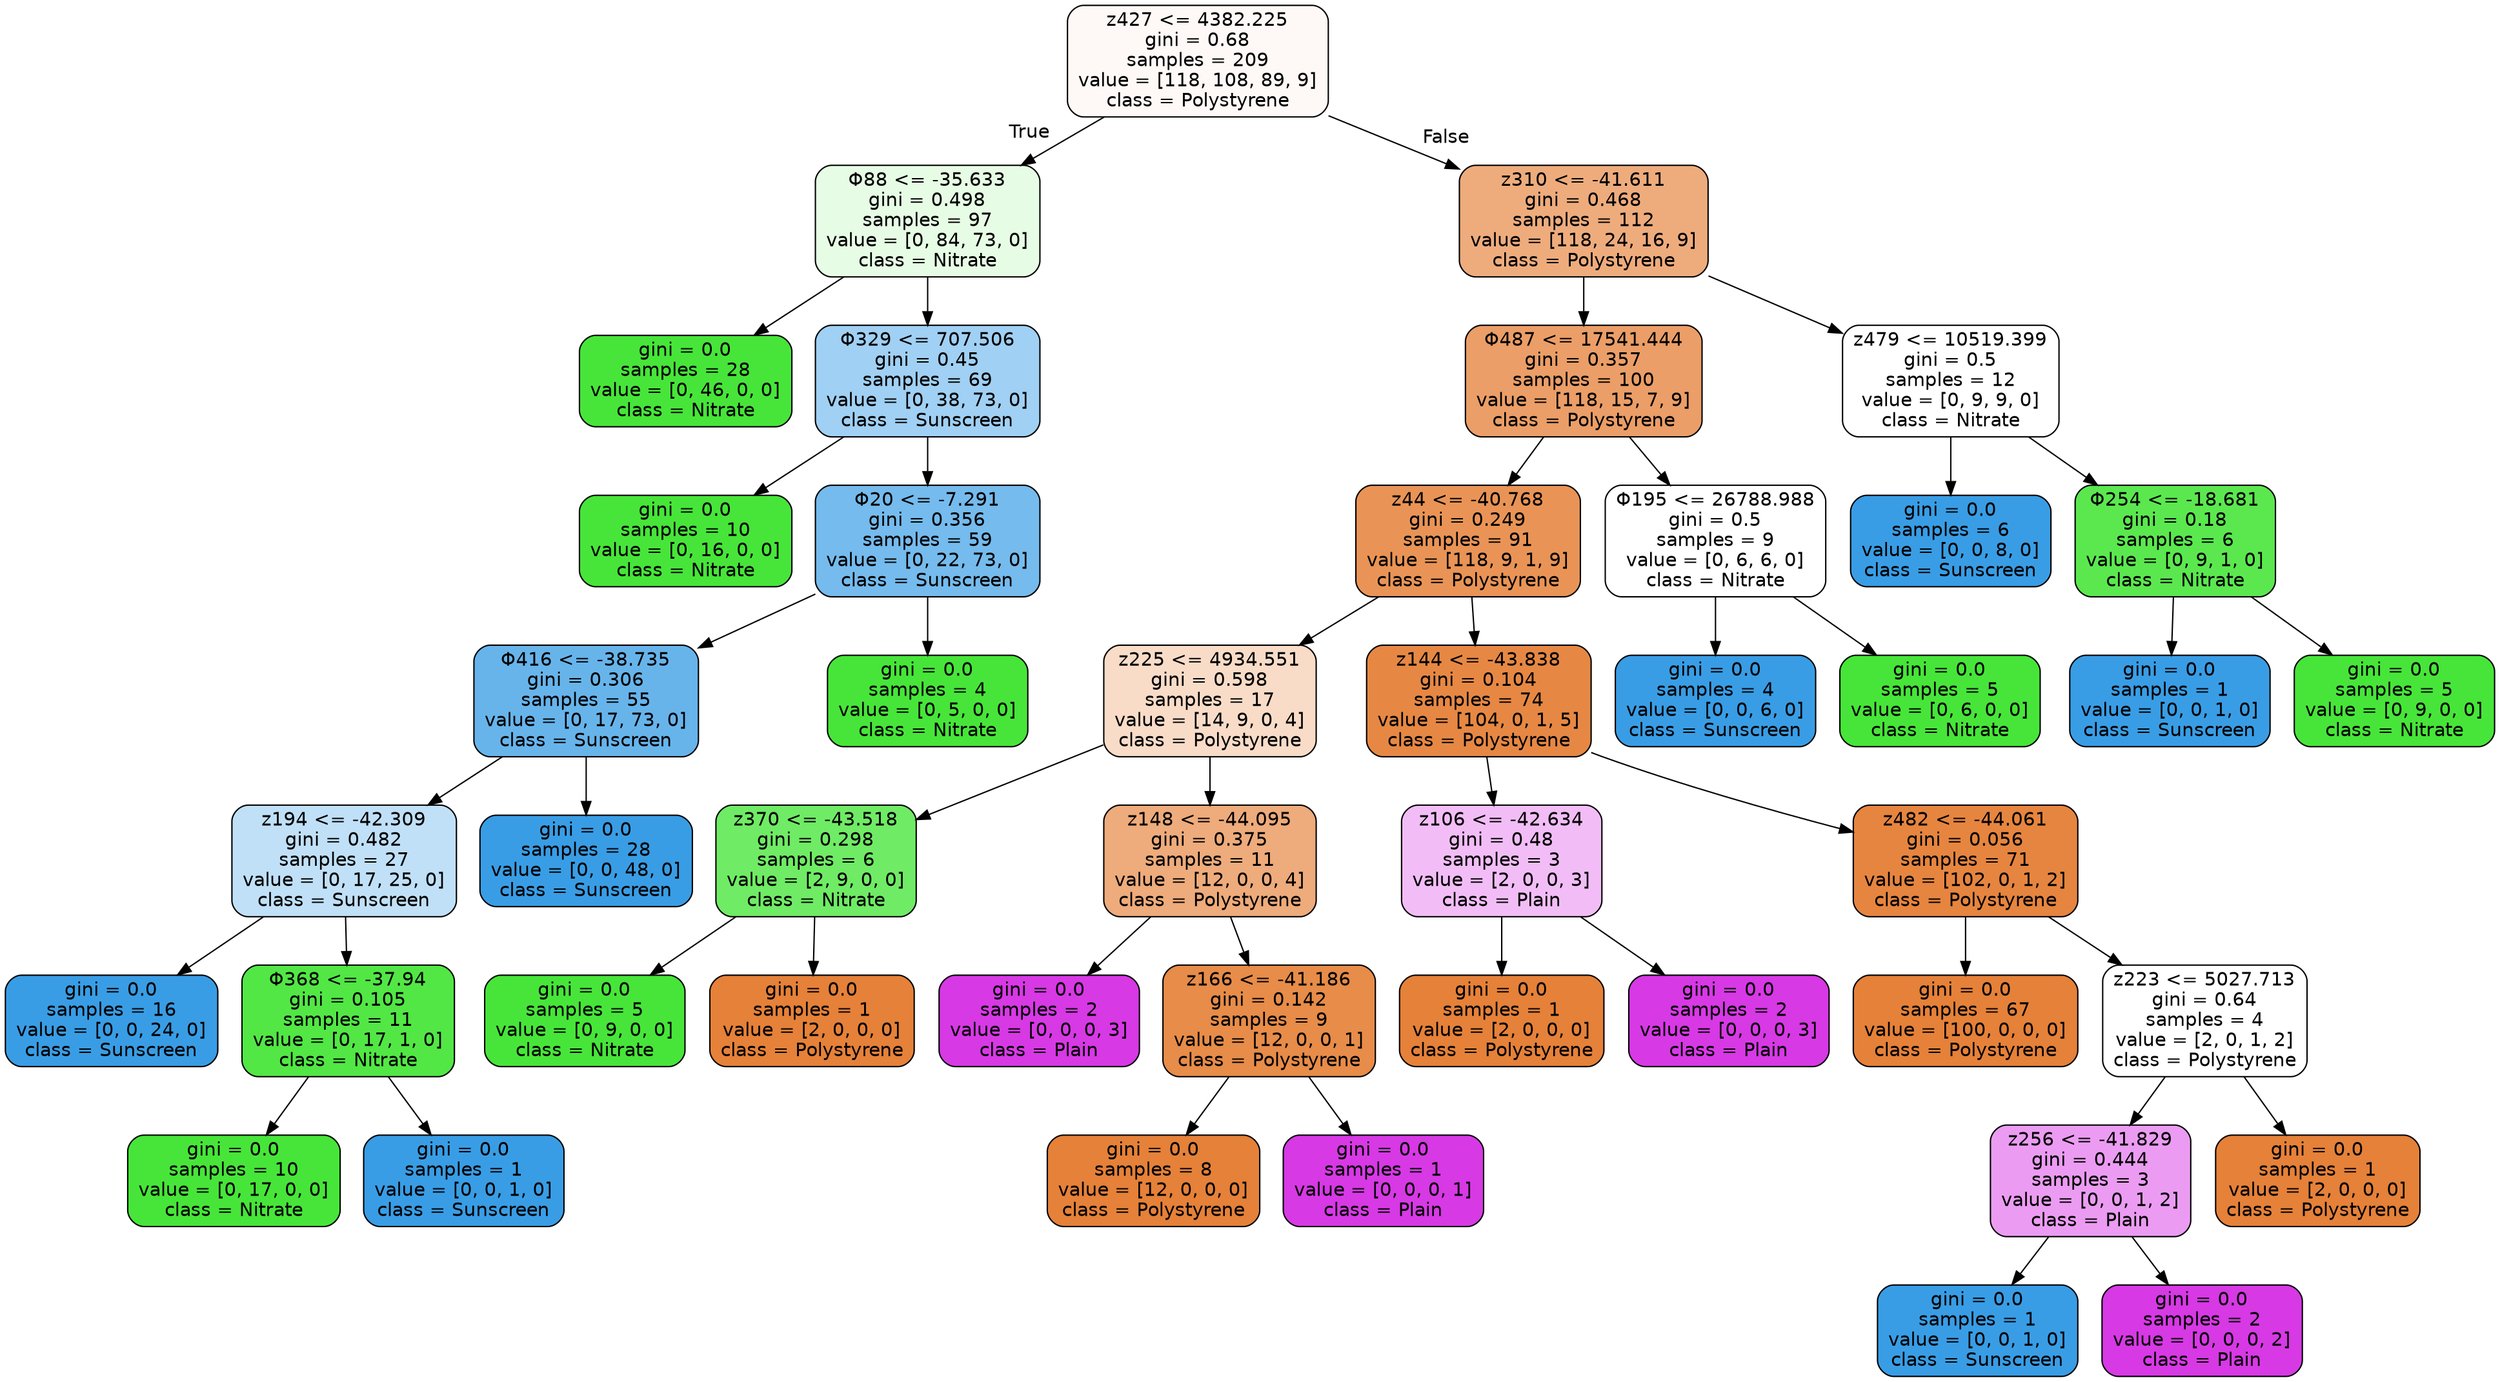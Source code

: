 digraph Tree {
node [shape=box, style="filled, rounded", color="black", fontname="helvetica"] ;
edge [fontname="helvetica"] ;
0 [label="z427 <= 4382.225\ngini = 0.68\nsamples = 209\nvalue = [118, 108, 89, 9]\nclass = Polystyrene", fillcolor="#fef9f6"] ;
1 [label="Φ88 <= -35.633\ngini = 0.498\nsamples = 97\nvalue = [0, 84, 73, 0]\nclass = Nitrate", fillcolor="#e7fce5"] ;
0 -> 1 [labeldistance=2.5, labelangle=45, headlabel="True"] ;
2 [label="gini = 0.0\nsamples = 28\nvalue = [0, 46, 0, 0]\nclass = Nitrate", fillcolor="#47e539"] ;
1 -> 2 ;
3 [label="Φ329 <= 707.506\ngini = 0.45\nsamples = 69\nvalue = [0, 38, 73, 0]\nclass = Sunscreen", fillcolor="#a0d0f3"] ;
1 -> 3 ;
4 [label="gini = 0.0\nsamples = 10\nvalue = [0, 16, 0, 0]\nclass = Nitrate", fillcolor="#47e539"] ;
3 -> 4 ;
5 [label="Φ20 <= -7.291\ngini = 0.356\nsamples = 59\nvalue = [0, 22, 73, 0]\nclass = Sunscreen", fillcolor="#75bbed"] ;
3 -> 5 ;
6 [label="Φ416 <= -38.735\ngini = 0.306\nsamples = 55\nvalue = [0, 17, 73, 0]\nclass = Sunscreen", fillcolor="#67b4eb"] ;
5 -> 6 ;
7 [label="z194 <= -42.309\ngini = 0.482\nsamples = 27\nvalue = [0, 17, 25, 0]\nclass = Sunscreen", fillcolor="#c0e0f7"] ;
6 -> 7 ;
8 [label="gini = 0.0\nsamples = 16\nvalue = [0, 0, 24, 0]\nclass = Sunscreen", fillcolor="#399de5"] ;
7 -> 8 ;
9 [label="Φ368 <= -37.94\ngini = 0.105\nsamples = 11\nvalue = [0, 17, 1, 0]\nclass = Nitrate", fillcolor="#52e745"] ;
7 -> 9 ;
10 [label="gini = 0.0\nsamples = 10\nvalue = [0, 17, 0, 0]\nclass = Nitrate", fillcolor="#47e539"] ;
9 -> 10 ;
11 [label="gini = 0.0\nsamples = 1\nvalue = [0, 0, 1, 0]\nclass = Sunscreen", fillcolor="#399de5"] ;
9 -> 11 ;
12 [label="gini = 0.0\nsamples = 28\nvalue = [0, 0, 48, 0]\nclass = Sunscreen", fillcolor="#399de5"] ;
6 -> 12 ;
13 [label="gini = 0.0\nsamples = 4\nvalue = [0, 5, 0, 0]\nclass = Nitrate", fillcolor="#47e539"] ;
5 -> 13 ;
14 [label="z310 <= -41.611\ngini = 0.468\nsamples = 112\nvalue = [118, 24, 16, 9]\nclass = Polystyrene", fillcolor="#eeac7d"] ;
0 -> 14 [labeldistance=2.5, labelangle=-45, headlabel="False"] ;
15 [label="Φ487 <= 17541.444\ngini = 0.357\nsamples = 100\nvalue = [118, 15, 7, 9]\nclass = Polystyrene", fillcolor="#eb9e67"] ;
14 -> 15 ;
16 [label="z44 <= -40.768\ngini = 0.249\nsamples = 91\nvalue = [118, 9, 1, 9]\nclass = Polystyrene", fillcolor="#e99456"] ;
15 -> 16 ;
17 [label="z225 <= 4934.551\ngini = 0.598\nsamples = 17\nvalue = [14, 9, 0, 4]\nclass = Polystyrene", fillcolor="#f8dcc8"] ;
16 -> 17 ;
18 [label="z370 <= -43.518\ngini = 0.298\nsamples = 6\nvalue = [2, 9, 0, 0]\nclass = Nitrate", fillcolor="#70eb65"] ;
17 -> 18 ;
19 [label="gini = 0.0\nsamples = 5\nvalue = [0, 9, 0, 0]\nclass = Nitrate", fillcolor="#47e539"] ;
18 -> 19 ;
20 [label="gini = 0.0\nsamples = 1\nvalue = [2, 0, 0, 0]\nclass = Polystyrene", fillcolor="#e58139"] ;
18 -> 20 ;
21 [label="z148 <= -44.095\ngini = 0.375\nsamples = 11\nvalue = [12, 0, 0, 4]\nclass = Polystyrene", fillcolor="#eeab7b"] ;
17 -> 21 ;
22 [label="gini = 0.0\nsamples = 2\nvalue = [0, 0, 0, 3]\nclass = Plain", fillcolor="#d739e5"] ;
21 -> 22 ;
23 [label="z166 <= -41.186\ngini = 0.142\nsamples = 9\nvalue = [12, 0, 0, 1]\nclass = Polystyrene", fillcolor="#e78c49"] ;
21 -> 23 ;
24 [label="gini = 0.0\nsamples = 8\nvalue = [12, 0, 0, 0]\nclass = Polystyrene", fillcolor="#e58139"] ;
23 -> 24 ;
25 [label="gini = 0.0\nsamples = 1\nvalue = [0, 0, 0, 1]\nclass = Plain", fillcolor="#d739e5"] ;
23 -> 25 ;
26 [label="z144 <= -43.838\ngini = 0.104\nsamples = 74\nvalue = [104, 0, 1, 5]\nclass = Polystyrene", fillcolor="#e68844"] ;
16 -> 26 ;
27 [label="z106 <= -42.634\ngini = 0.48\nsamples = 3\nvalue = [2, 0, 0, 3]\nclass = Plain", fillcolor="#f2bdf6"] ;
26 -> 27 ;
28 [label="gini = 0.0\nsamples = 1\nvalue = [2, 0, 0, 0]\nclass = Polystyrene", fillcolor="#e58139"] ;
27 -> 28 ;
29 [label="gini = 0.0\nsamples = 2\nvalue = [0, 0, 0, 3]\nclass = Plain", fillcolor="#d739e5"] ;
27 -> 29 ;
30 [label="z482 <= -44.061\ngini = 0.056\nsamples = 71\nvalue = [102, 0, 1, 2]\nclass = Polystyrene", fillcolor="#e6853f"] ;
26 -> 30 ;
31 [label="gini = 0.0\nsamples = 67\nvalue = [100, 0, 0, 0]\nclass = Polystyrene", fillcolor="#e58139"] ;
30 -> 31 ;
32 [label="z223 <= 5027.713\ngini = 0.64\nsamples = 4\nvalue = [2, 0, 1, 2]\nclass = Polystyrene", fillcolor="#ffffff"] ;
30 -> 32 ;
33 [label="z256 <= -41.829\ngini = 0.444\nsamples = 3\nvalue = [0, 0, 1, 2]\nclass = Plain", fillcolor="#eb9cf2"] ;
32 -> 33 ;
34 [label="gini = 0.0\nsamples = 1\nvalue = [0, 0, 1, 0]\nclass = Sunscreen", fillcolor="#399de5"] ;
33 -> 34 ;
35 [label="gini = 0.0\nsamples = 2\nvalue = [0, 0, 0, 2]\nclass = Plain", fillcolor="#d739e5"] ;
33 -> 35 ;
36 [label="gini = 0.0\nsamples = 1\nvalue = [2, 0, 0, 0]\nclass = Polystyrene", fillcolor="#e58139"] ;
32 -> 36 ;
37 [label="Φ195 <= 26788.988\ngini = 0.5\nsamples = 9\nvalue = [0, 6, 6, 0]\nclass = Nitrate", fillcolor="#ffffff"] ;
15 -> 37 ;
38 [label="gini = 0.0\nsamples = 4\nvalue = [0, 0, 6, 0]\nclass = Sunscreen", fillcolor="#399de5"] ;
37 -> 38 ;
39 [label="gini = 0.0\nsamples = 5\nvalue = [0, 6, 0, 0]\nclass = Nitrate", fillcolor="#47e539"] ;
37 -> 39 ;
40 [label="z479 <= 10519.399\ngini = 0.5\nsamples = 12\nvalue = [0, 9, 9, 0]\nclass = Nitrate", fillcolor="#ffffff"] ;
14 -> 40 ;
41 [label="gini = 0.0\nsamples = 6\nvalue = [0, 0, 8, 0]\nclass = Sunscreen", fillcolor="#399de5"] ;
40 -> 41 ;
42 [label="Φ254 <= -18.681\ngini = 0.18\nsamples = 6\nvalue = [0, 9, 1, 0]\nclass = Nitrate", fillcolor="#5be84f"] ;
40 -> 42 ;
43 [label="gini = 0.0\nsamples = 1\nvalue = [0, 0, 1, 0]\nclass = Sunscreen", fillcolor="#399de5"] ;
42 -> 43 ;
44 [label="gini = 0.0\nsamples = 5\nvalue = [0, 9, 0, 0]\nclass = Nitrate", fillcolor="#47e539"] ;
42 -> 44 ;
}